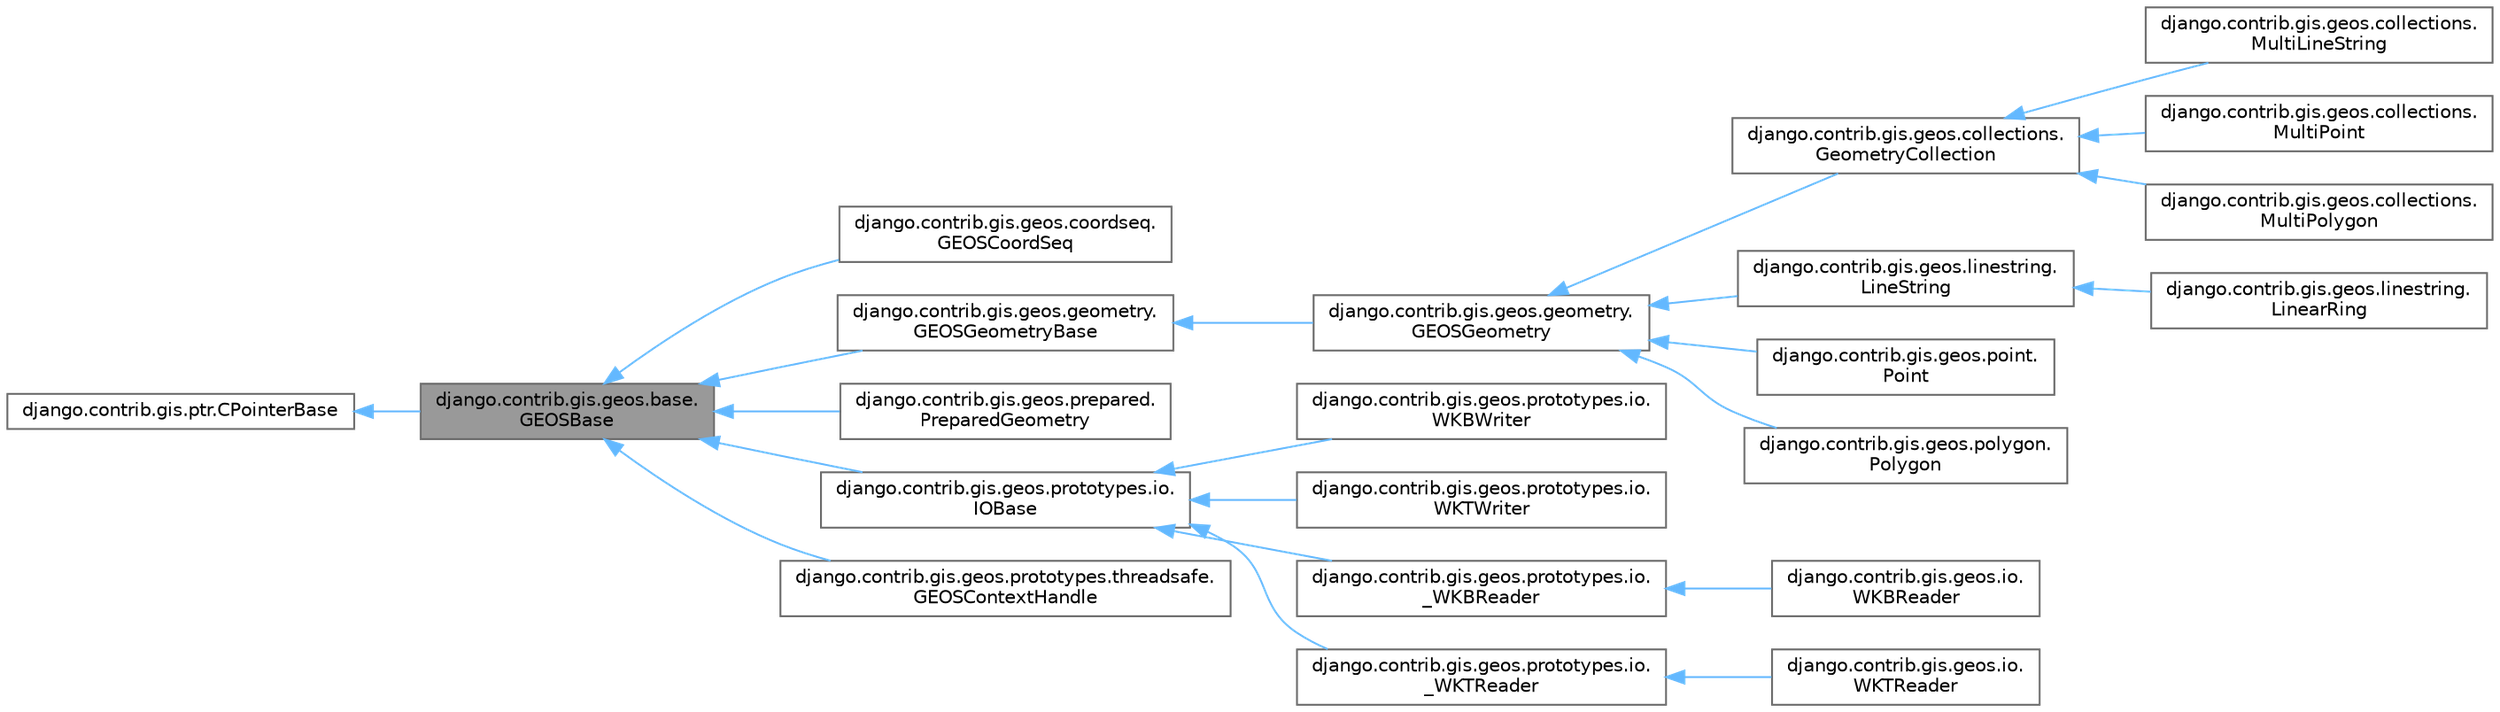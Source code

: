 digraph "django.contrib.gis.geos.base.GEOSBase"
{
 // LATEX_PDF_SIZE
  bgcolor="transparent";
  edge [fontname=Helvetica,fontsize=10,labelfontname=Helvetica,labelfontsize=10];
  node [fontname=Helvetica,fontsize=10,shape=box,height=0.2,width=0.4];
  rankdir="LR";
  Node1 [id="Node000001",label="django.contrib.gis.geos.base.\lGEOSBase",height=0.2,width=0.4,color="gray40", fillcolor="grey60", style="filled", fontcolor="black",tooltip=" "];
  Node2 -> Node1 [id="edge1_Node000001_Node000002",dir="back",color="steelblue1",style="solid",tooltip=" "];
  Node2 [id="Node000002",label="django.contrib.gis.ptr.CPointerBase",height=0.2,width=0.4,color="gray40", fillcolor="white", style="filled",URL="$classdjango_1_1contrib_1_1gis_1_1ptr_1_1_c_pointer_base.html",tooltip=" "];
  Node1 -> Node3 [id="edge2_Node000001_Node000003",dir="back",color="steelblue1",style="solid",tooltip=" "];
  Node3 [id="Node000003",label="django.contrib.gis.geos.coordseq.\lGEOSCoordSeq",height=0.2,width=0.4,color="gray40", fillcolor="white", style="filled",URL="$classdjango_1_1contrib_1_1gis_1_1geos_1_1coordseq_1_1_g_e_o_s_coord_seq.html",tooltip=" "];
  Node1 -> Node4 [id="edge3_Node000001_Node000004",dir="back",color="steelblue1",style="solid",tooltip=" "];
  Node4 [id="Node000004",label="django.contrib.gis.geos.geometry.\lGEOSGeometryBase",height=0.2,width=0.4,color="gray40", fillcolor="white", style="filled",URL="$classdjango_1_1contrib_1_1gis_1_1geos_1_1geometry_1_1_g_e_o_s_geometry_base.html",tooltip=" "];
  Node4 -> Node5 [id="edge4_Node000004_Node000005",dir="back",color="steelblue1",style="solid",tooltip=" "];
  Node5 [id="Node000005",label="django.contrib.gis.geos.geometry.\lGEOSGeometry",height=0.2,width=0.4,color="gray40", fillcolor="white", style="filled",URL="$classdjango_1_1contrib_1_1gis_1_1geos_1_1geometry_1_1_g_e_o_s_geometry.html",tooltip=" "];
  Node5 -> Node6 [id="edge5_Node000005_Node000006",dir="back",color="steelblue1",style="solid",tooltip=" "];
  Node6 [id="Node000006",label="django.contrib.gis.geos.collections.\lGeometryCollection",height=0.2,width=0.4,color="gray40", fillcolor="white", style="filled",URL="$classdjango_1_1contrib_1_1gis_1_1geos_1_1collections_1_1_geometry_collection.html",tooltip=" "];
  Node6 -> Node7 [id="edge6_Node000006_Node000007",dir="back",color="steelblue1",style="solid",tooltip=" "];
  Node7 [id="Node000007",label="django.contrib.gis.geos.collections.\lMultiLineString",height=0.2,width=0.4,color="gray40", fillcolor="white", style="filled",URL="$classdjango_1_1contrib_1_1gis_1_1geos_1_1collections_1_1_multi_line_string.html",tooltip=" "];
  Node6 -> Node8 [id="edge7_Node000006_Node000008",dir="back",color="steelblue1",style="solid",tooltip=" "];
  Node8 [id="Node000008",label="django.contrib.gis.geos.collections.\lMultiPoint",height=0.2,width=0.4,color="gray40", fillcolor="white", style="filled",URL="$classdjango_1_1contrib_1_1gis_1_1geos_1_1collections_1_1_multi_point.html",tooltip=" "];
  Node6 -> Node9 [id="edge8_Node000006_Node000009",dir="back",color="steelblue1",style="solid",tooltip=" "];
  Node9 [id="Node000009",label="django.contrib.gis.geos.collections.\lMultiPolygon",height=0.2,width=0.4,color="gray40", fillcolor="white", style="filled",URL="$classdjango_1_1contrib_1_1gis_1_1geos_1_1collections_1_1_multi_polygon.html",tooltip=" "];
  Node5 -> Node10 [id="edge9_Node000005_Node000010",dir="back",color="steelblue1",style="solid",tooltip=" "];
  Node10 [id="Node000010",label="django.contrib.gis.geos.linestring.\lLineString",height=0.2,width=0.4,color="gray40", fillcolor="white", style="filled",URL="$classdjango_1_1contrib_1_1gis_1_1geos_1_1linestring_1_1_line_string.html",tooltip=" "];
  Node10 -> Node11 [id="edge10_Node000010_Node000011",dir="back",color="steelblue1",style="solid",tooltip=" "];
  Node11 [id="Node000011",label="django.contrib.gis.geos.linestring.\lLinearRing",height=0.2,width=0.4,color="gray40", fillcolor="white", style="filled",URL="$classdjango_1_1contrib_1_1gis_1_1geos_1_1linestring_1_1_linear_ring.html",tooltip=" "];
  Node5 -> Node12 [id="edge11_Node000005_Node000012",dir="back",color="steelblue1",style="solid",tooltip=" "];
  Node12 [id="Node000012",label="django.contrib.gis.geos.point.\lPoint",height=0.2,width=0.4,color="gray40", fillcolor="white", style="filled",URL="$classdjango_1_1contrib_1_1gis_1_1geos_1_1point_1_1_point.html",tooltip=" "];
  Node5 -> Node13 [id="edge12_Node000005_Node000013",dir="back",color="steelblue1",style="solid",tooltip=" "];
  Node13 [id="Node000013",label="django.contrib.gis.geos.polygon.\lPolygon",height=0.2,width=0.4,color="gray40", fillcolor="white", style="filled",URL="$classdjango_1_1contrib_1_1gis_1_1geos_1_1polygon_1_1_polygon.html",tooltip=" "];
  Node1 -> Node14 [id="edge13_Node000001_Node000014",dir="back",color="steelblue1",style="solid",tooltip=" "];
  Node14 [id="Node000014",label="django.contrib.gis.geos.prepared.\lPreparedGeometry",height=0.2,width=0.4,color="gray40", fillcolor="white", style="filled",URL="$classdjango_1_1contrib_1_1gis_1_1geos_1_1prepared_1_1_prepared_geometry.html",tooltip=" "];
  Node1 -> Node15 [id="edge14_Node000001_Node000015",dir="back",color="steelblue1",style="solid",tooltip=" "];
  Node15 [id="Node000015",label="django.contrib.gis.geos.prototypes.io.\lIOBase",height=0.2,width=0.4,color="gray40", fillcolor="white", style="filled",URL="$classdjango_1_1contrib_1_1gis_1_1geos_1_1prototypes_1_1io_1_1_i_o_base.html",tooltip=" "];
  Node15 -> Node16 [id="edge15_Node000015_Node000016",dir="back",color="steelblue1",style="solid",tooltip=" "];
  Node16 [id="Node000016",label="django.contrib.gis.geos.prototypes.io.\lWKBWriter",height=0.2,width=0.4,color="gray40", fillcolor="white", style="filled",URL="$classdjango_1_1contrib_1_1gis_1_1geos_1_1prototypes_1_1io_1_1_w_k_b_writer.html",tooltip=" "];
  Node15 -> Node17 [id="edge16_Node000015_Node000017",dir="back",color="steelblue1",style="solid",tooltip=" "];
  Node17 [id="Node000017",label="django.contrib.gis.geos.prototypes.io.\lWKTWriter",height=0.2,width=0.4,color="gray40", fillcolor="white", style="filled",URL="$classdjango_1_1contrib_1_1gis_1_1geos_1_1prototypes_1_1io_1_1_w_k_t_writer.html",tooltip=" "];
  Node15 -> Node18 [id="edge17_Node000015_Node000018",dir="back",color="steelblue1",style="solid",tooltip=" "];
  Node18 [id="Node000018",label="django.contrib.gis.geos.prototypes.io.\l_WKBReader",height=0.2,width=0.4,color="gray40", fillcolor="white", style="filled",URL="$classdjango_1_1contrib_1_1gis_1_1geos_1_1prototypes_1_1io_1_1___w_k_b_reader.html",tooltip=" "];
  Node18 -> Node19 [id="edge18_Node000018_Node000019",dir="back",color="steelblue1",style="solid",tooltip=" "];
  Node19 [id="Node000019",label="django.contrib.gis.geos.io.\lWKBReader",height=0.2,width=0.4,color="gray40", fillcolor="white", style="filled",URL="$classdjango_1_1contrib_1_1gis_1_1geos_1_1io_1_1_w_k_b_reader.html",tooltip=" "];
  Node15 -> Node20 [id="edge19_Node000015_Node000020",dir="back",color="steelblue1",style="solid",tooltip=" "];
  Node20 [id="Node000020",label="django.contrib.gis.geos.prototypes.io.\l_WKTReader",height=0.2,width=0.4,color="gray40", fillcolor="white", style="filled",URL="$classdjango_1_1contrib_1_1gis_1_1geos_1_1prototypes_1_1io_1_1___w_k_t_reader.html",tooltip=" "];
  Node20 -> Node21 [id="edge20_Node000020_Node000021",dir="back",color="steelblue1",style="solid",tooltip=" "];
  Node21 [id="Node000021",label="django.contrib.gis.geos.io.\lWKTReader",height=0.2,width=0.4,color="gray40", fillcolor="white", style="filled",URL="$classdjango_1_1contrib_1_1gis_1_1geos_1_1io_1_1_w_k_t_reader.html",tooltip=" "];
  Node1 -> Node22 [id="edge21_Node000001_Node000022",dir="back",color="steelblue1",style="solid",tooltip=" "];
  Node22 [id="Node000022",label="django.contrib.gis.geos.prototypes.threadsafe.\lGEOSContextHandle",height=0.2,width=0.4,color="gray40", fillcolor="white", style="filled",URL="$classdjango_1_1contrib_1_1gis_1_1geos_1_1prototypes_1_1threadsafe_1_1_g_e_o_s_context_handle.html",tooltip=" "];
}

